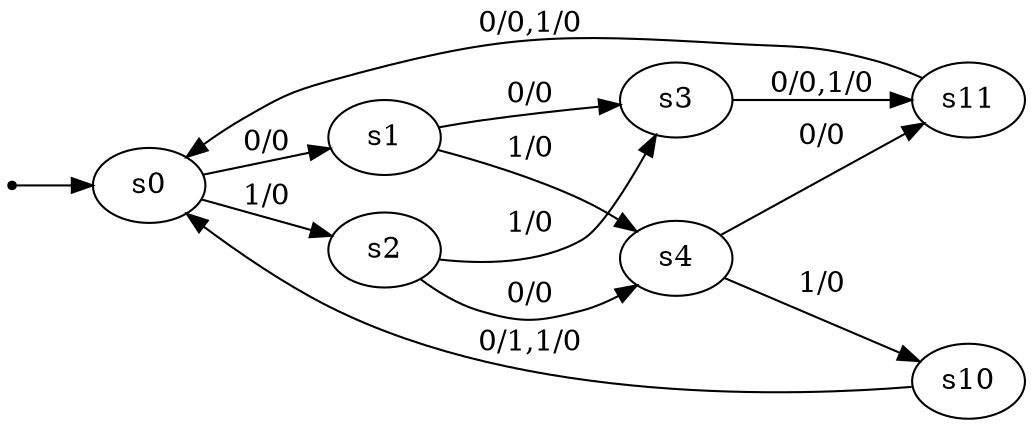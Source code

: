 digraph STG {
  rankdir=LR;

  INIT [shape=point];
  s0 [label="s0"];
  s1 [label="s1"];
  s10 [label="s10"];
  s11 [label="s11"];
  s2 [label="s2"];
  s3 [label="s3"];
  s4 [label="s4"];

  INIT -> s0;
  s0 -> s1 [label="0/0"];
  s0 -> s2 [label="1/0"];
  s1 -> s3 [label="0/0"];
  s1 -> s4 [label="1/0"];
  s10 -> s0 [label="0/1,1/0"];
  s11 -> s0 [label="0/0,1/0"];
  s2 -> s3 [label="1/0"];
  s2 -> s4 [label="0/0"];
  s3 -> s11 [label="0/0,1/0"];
  s4 -> s10 [label="1/0"];
  s4 -> s11 [label="0/0"];
}
